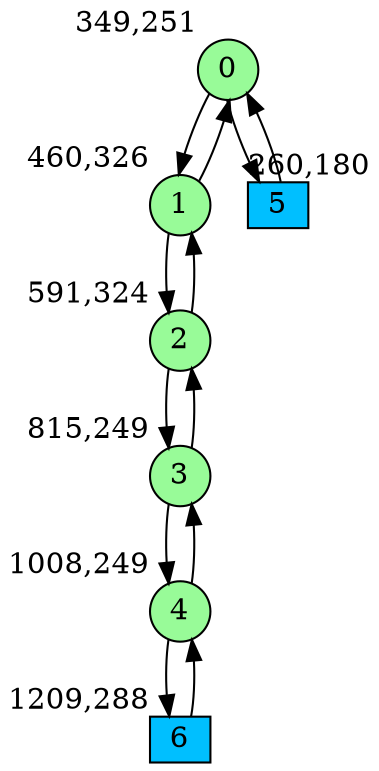 digraph G {
graph [bgcolor=white]
node [shape=circle, style = filled, fillcolor=white,fixedsize=true, width=0.4, height=0.3 ]
0[xlabel="349,251", pos = "1.39063,1.17188!", fillcolor=palegreen ];
1[xlabel="460,326", pos = "3.125,0!", fillcolor=palegreen ];
2[xlabel="591,324", pos = "5.17188,0.03125!", fillcolor=palegreen ];
3[xlabel="815,249", pos = "8.67188,1.20313!", fillcolor=palegreen ];
4[xlabel="1008,249", pos = "11.6875,1.20313!", fillcolor=palegreen ];
5[xlabel="260,180", pos = "0,2.28125!", fillcolor=deepskyblue, shape=box ];
6[xlabel="1209,288", pos = "14.8281,0.59375!", fillcolor=deepskyblue, shape=box ];
0->1 ;
0->5 ;
1->0 ;
1->2 ;
2->1 ;
2->3 ;
3->2 ;
3->4 ;
4->3 ;
4->6 ;
5->0 ;
6->4 ;
}
